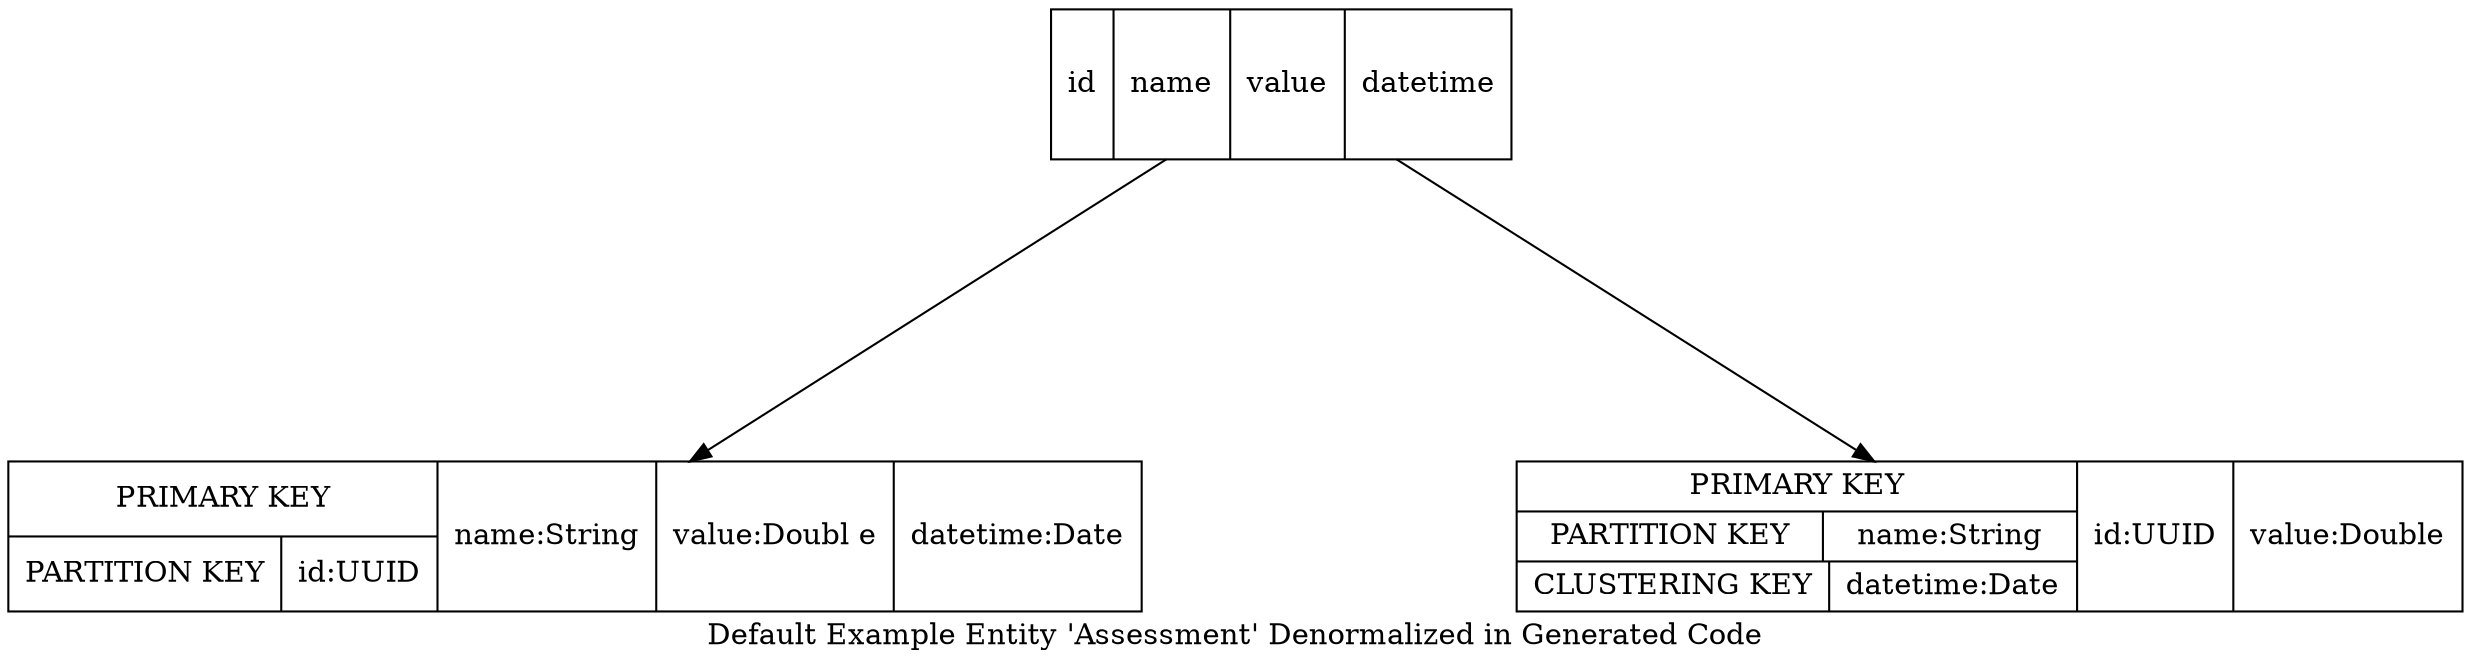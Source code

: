 digraph structs {

  //rankdir=LR; 
  nodesep=2.5; ranksep=2.0;
  label="Default Example Entity 'Assessment' Denormalized in Generated Code"
 
  node [shape=record,width=1,height=1];
  splines=false

  subgraph cluster0 {
    label = "Assessment";
    color=lightgrey;
    assessment [shape=record,label="<f0> id | <f1> name | <f2> value | <f3> datetime " ,height=1];
  }

  subgraph cluster1 {
    label = "AssessmentModel";
    color=lightgrey;
    model1 [shape=record,label="{ PRIMARY KEY | {<f0> PARTITION KEY | { id:UUID } } } | <f1> name:String |<f2> value:Doubl e|<f3> datetime:Date"];
  }

  subgraph cluster2 {
    label = "AssessmentModelByName";
    color=lightgrey;
    //model2 [shape=record,label=" {<f1> PARTITION KEY | { name:String } } | { <f3> CLUSTERING KEY | { datetime:Date } } | <f0> id:UUID | <f2> value:Double "];
    model2 [shape=record,label="{ PRIMARY KEY | {<f1> PARTITION KEY | { name:String } } | { <f3> CLUSTERING KEY | { datetime:Date } } } | <f0> id:UUID | <f2> value:Double "];
  }

  { rank = same; "assessment"; }
  { rank = same; "model1"; }
  { rank = same; "model2"; }
  assessment -> model1;
  assessment -> model2;
  //assessment:f0 -> model1:f0;
  //assessment:f1 -> model2:f1;
  //assessment:f3 -> model2:f3;

}
